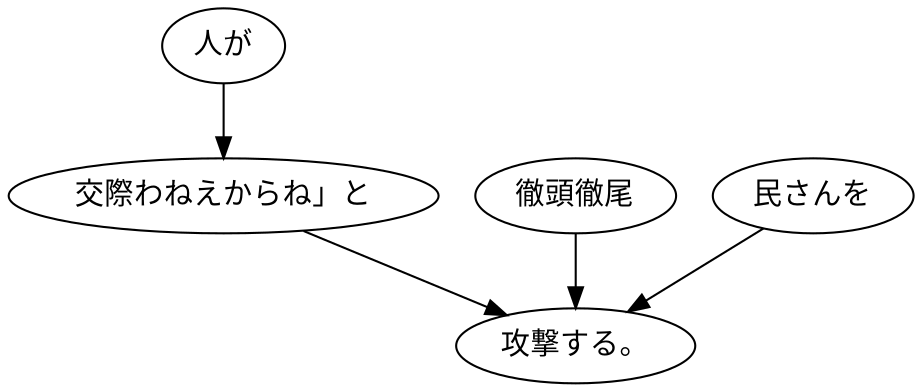 digraph graph4394 {
	node0 [label="人が"];
	node1 [label="交際わねえからね」と"];
	node2 [label="徹頭徹尾"];
	node3 [label="民さんを"];
	node4 [label="攻撃する。"];
	node0 -> node1;
	node1 -> node4;
	node2 -> node4;
	node3 -> node4;
}
